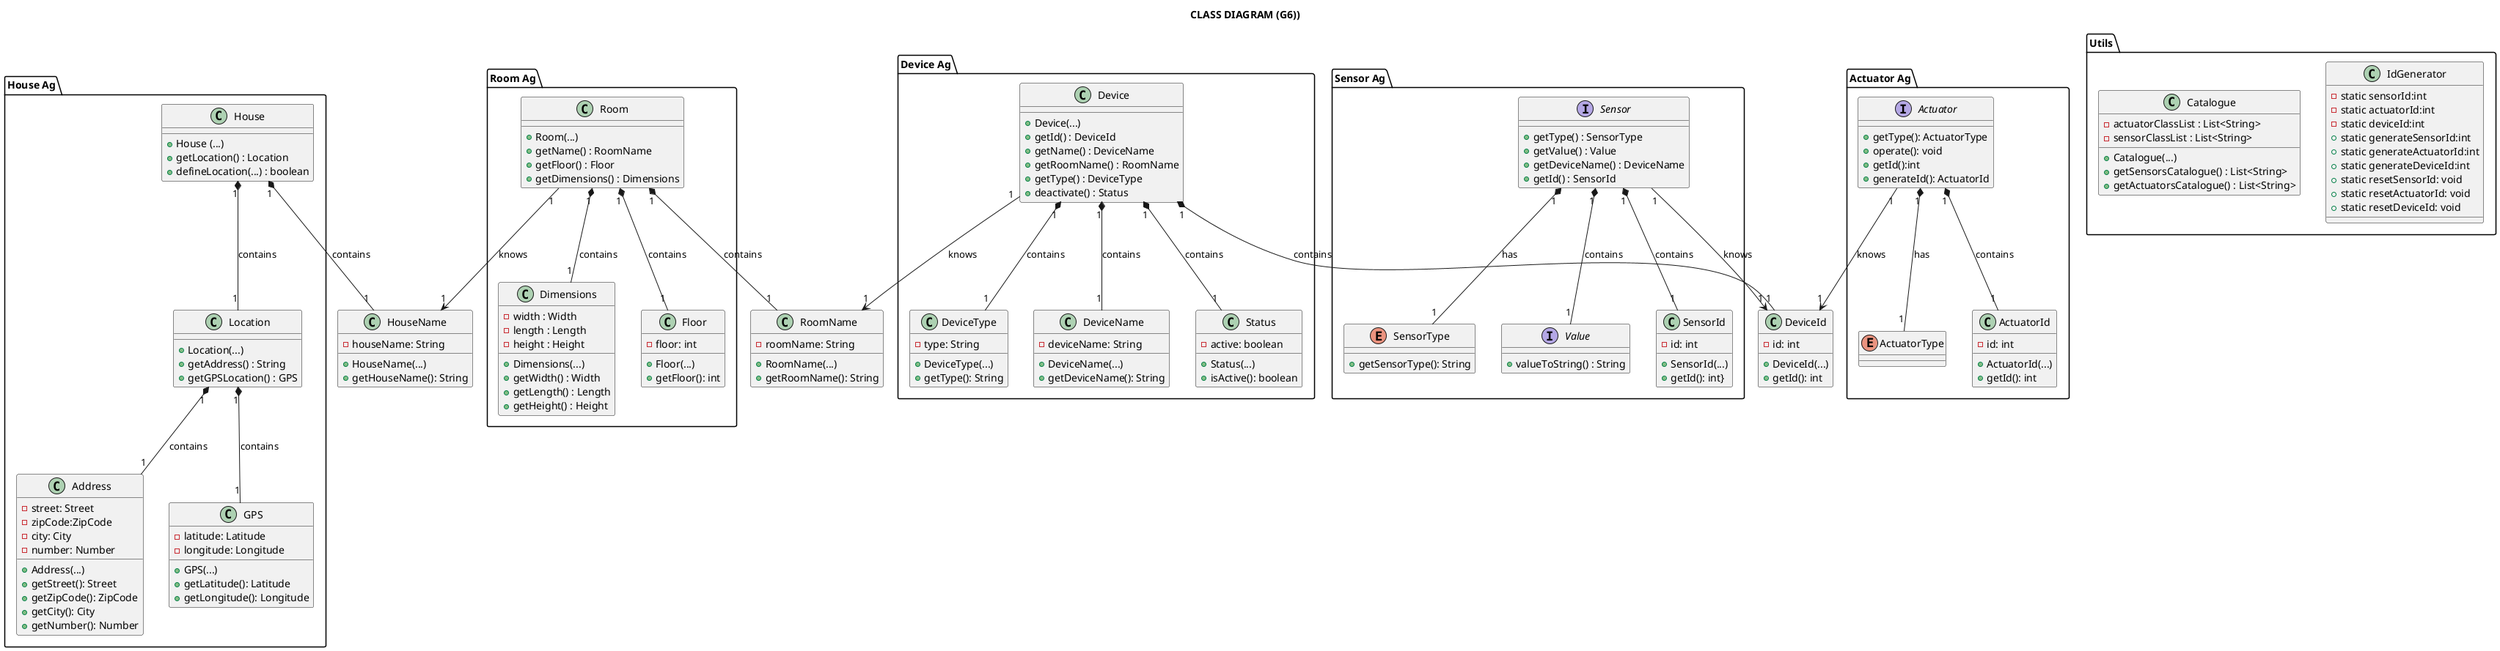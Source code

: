 @startuml

title CLASS DIAGRAM (G6))

package "House Ag."{
class House {
  + House (...)
  + getLocation() : Location
  + defineLocation(...) : boolean
}

class Location {
  + Location(...)
  + getAddress() : String
  + getGPSLocation() : GPS
}

class Address{
 - street: Street
 - zipCode:ZipCode
 - city: City
 - number: Number
 + Address(...)
 + getStreet(): Street
 + getZipCode(): ZipCode
 + getCity(): City
 + getNumber(): Number
}

class GPS{
    - latitude: Latitude
    - longitude: Longitude
    + GPS(...)
    + getLatitude(): Latitude
    + getLongitude(): Longitude
  }
  }


class HouseName{
- houseName: String
+ HouseName(...)
+ getHouseName(): String
}




package "Room Ag."{
class Room {
  + Room(...)
  + getName() : RoomName
  + getFloor() : Floor
  + getDimensions() : Dimensions
}

class Dimensions {
  - width : Width
  - length : Length
  - height : Height
  + Dimensions(...)
  + getWidth() : Width
  + getLength() : Length
  + getHeight() : Height
}

class Floor{
 - floor: int
 + Floor(...)
 + getFloor(): int
}

}

class RoomName{
- roomName: String
+ RoomName(...)
+ getRoomName(): String
}

package "Device Ag."{
class Device {
  + Device(...)
  + getId() : DeviceId
  + getName() : DeviceName
  + getRoomName() : RoomName
  + getType() : DeviceType
  + deactivate() : Status
}



class DeviceType{
- type: String
+ DeviceType(...)
+ getType(): String
    }

    class DeviceName{
    - deviceName: String
    + DeviceName(...)
    + getDeviceName(): String
        }

class Status{
- active: boolean
+ Status(...)
+ isActive(): boolean
}
}

class DeviceId{
- id: int
+ DeviceId(...)
+ getId(): int
}


package "Sensor Ag."{

interface Sensor {
  + getType() : SensorType
  + getValue() : Value
  + getDeviceName() : DeviceName
  + getId() : SensorId
}

enum SensorType{
+ getSensorType(): String
}

interface Value{
  + valueToString() : String
}

class SensorId{
- id: int
+ SensorId(...)
+ getId(): int}


}
}

package "Actuator Ag."{
interface Actuator{
    +getType(): ActuatorType
    +operate(): void
    +getId():int
    +generateId(): ActuatorId
}
enum ActuatorType{
}

class ActuatorId{
- id: int
+ ActuatorId(...)
+ getId(): int
}

}

package "Utils"{
class IdGenerator{
- static sensorId:int
- static actuatorId:int
- static deviceId:int
+ static generateSensorId:int
+ static generateActuatorId:int
+ static generateDeviceId:int
+ static resetSensorId: void
+ static resetActuatorId: void
+ static resetDeviceId: void
}


class Catalogue {
  - actuatorClassList : List<String>
  - sensorClassList : List<String>
  +Catalogue(...)
  + getSensorsCatalogue() : List<String>
  + getActuatorsCatalogue() : List<String>
}

}





House "1" *-- "1" Location : contains
House "1" *-- "1" HouseName : contains
Location "1" *-- "1" Address : contains
Location "1" *-- "1" GPS : contains

Room "1" *-- "1" RoomName : contains
Room "1" --> "1" HouseName : knows
Room "1" *-- "1" Floor : contains
Room "1" *-- "1" Dimensions : contains

Device "1" *-- "1" DeviceName : contains
Device "1" --> "1" RoomName : knows
Device "1" *-- "1" DeviceType : contains
Device "1" *-- "1" Status : contains
Device "1" *-- "1" DeviceId : contains

Sensor "1" *-- "1" SensorType : has
Sensor "1" *-- "1" Value : contains
Sensor "1" --> "1" DeviceId : knows
Sensor "1" *-- "1" SensorId : contains

Actuator "1" *-- "1" ActuatorType : has
Actuator "1" *-- "1" ActuatorId : contains
Actuator "1" --> "1" DeviceId : knows



@enduml